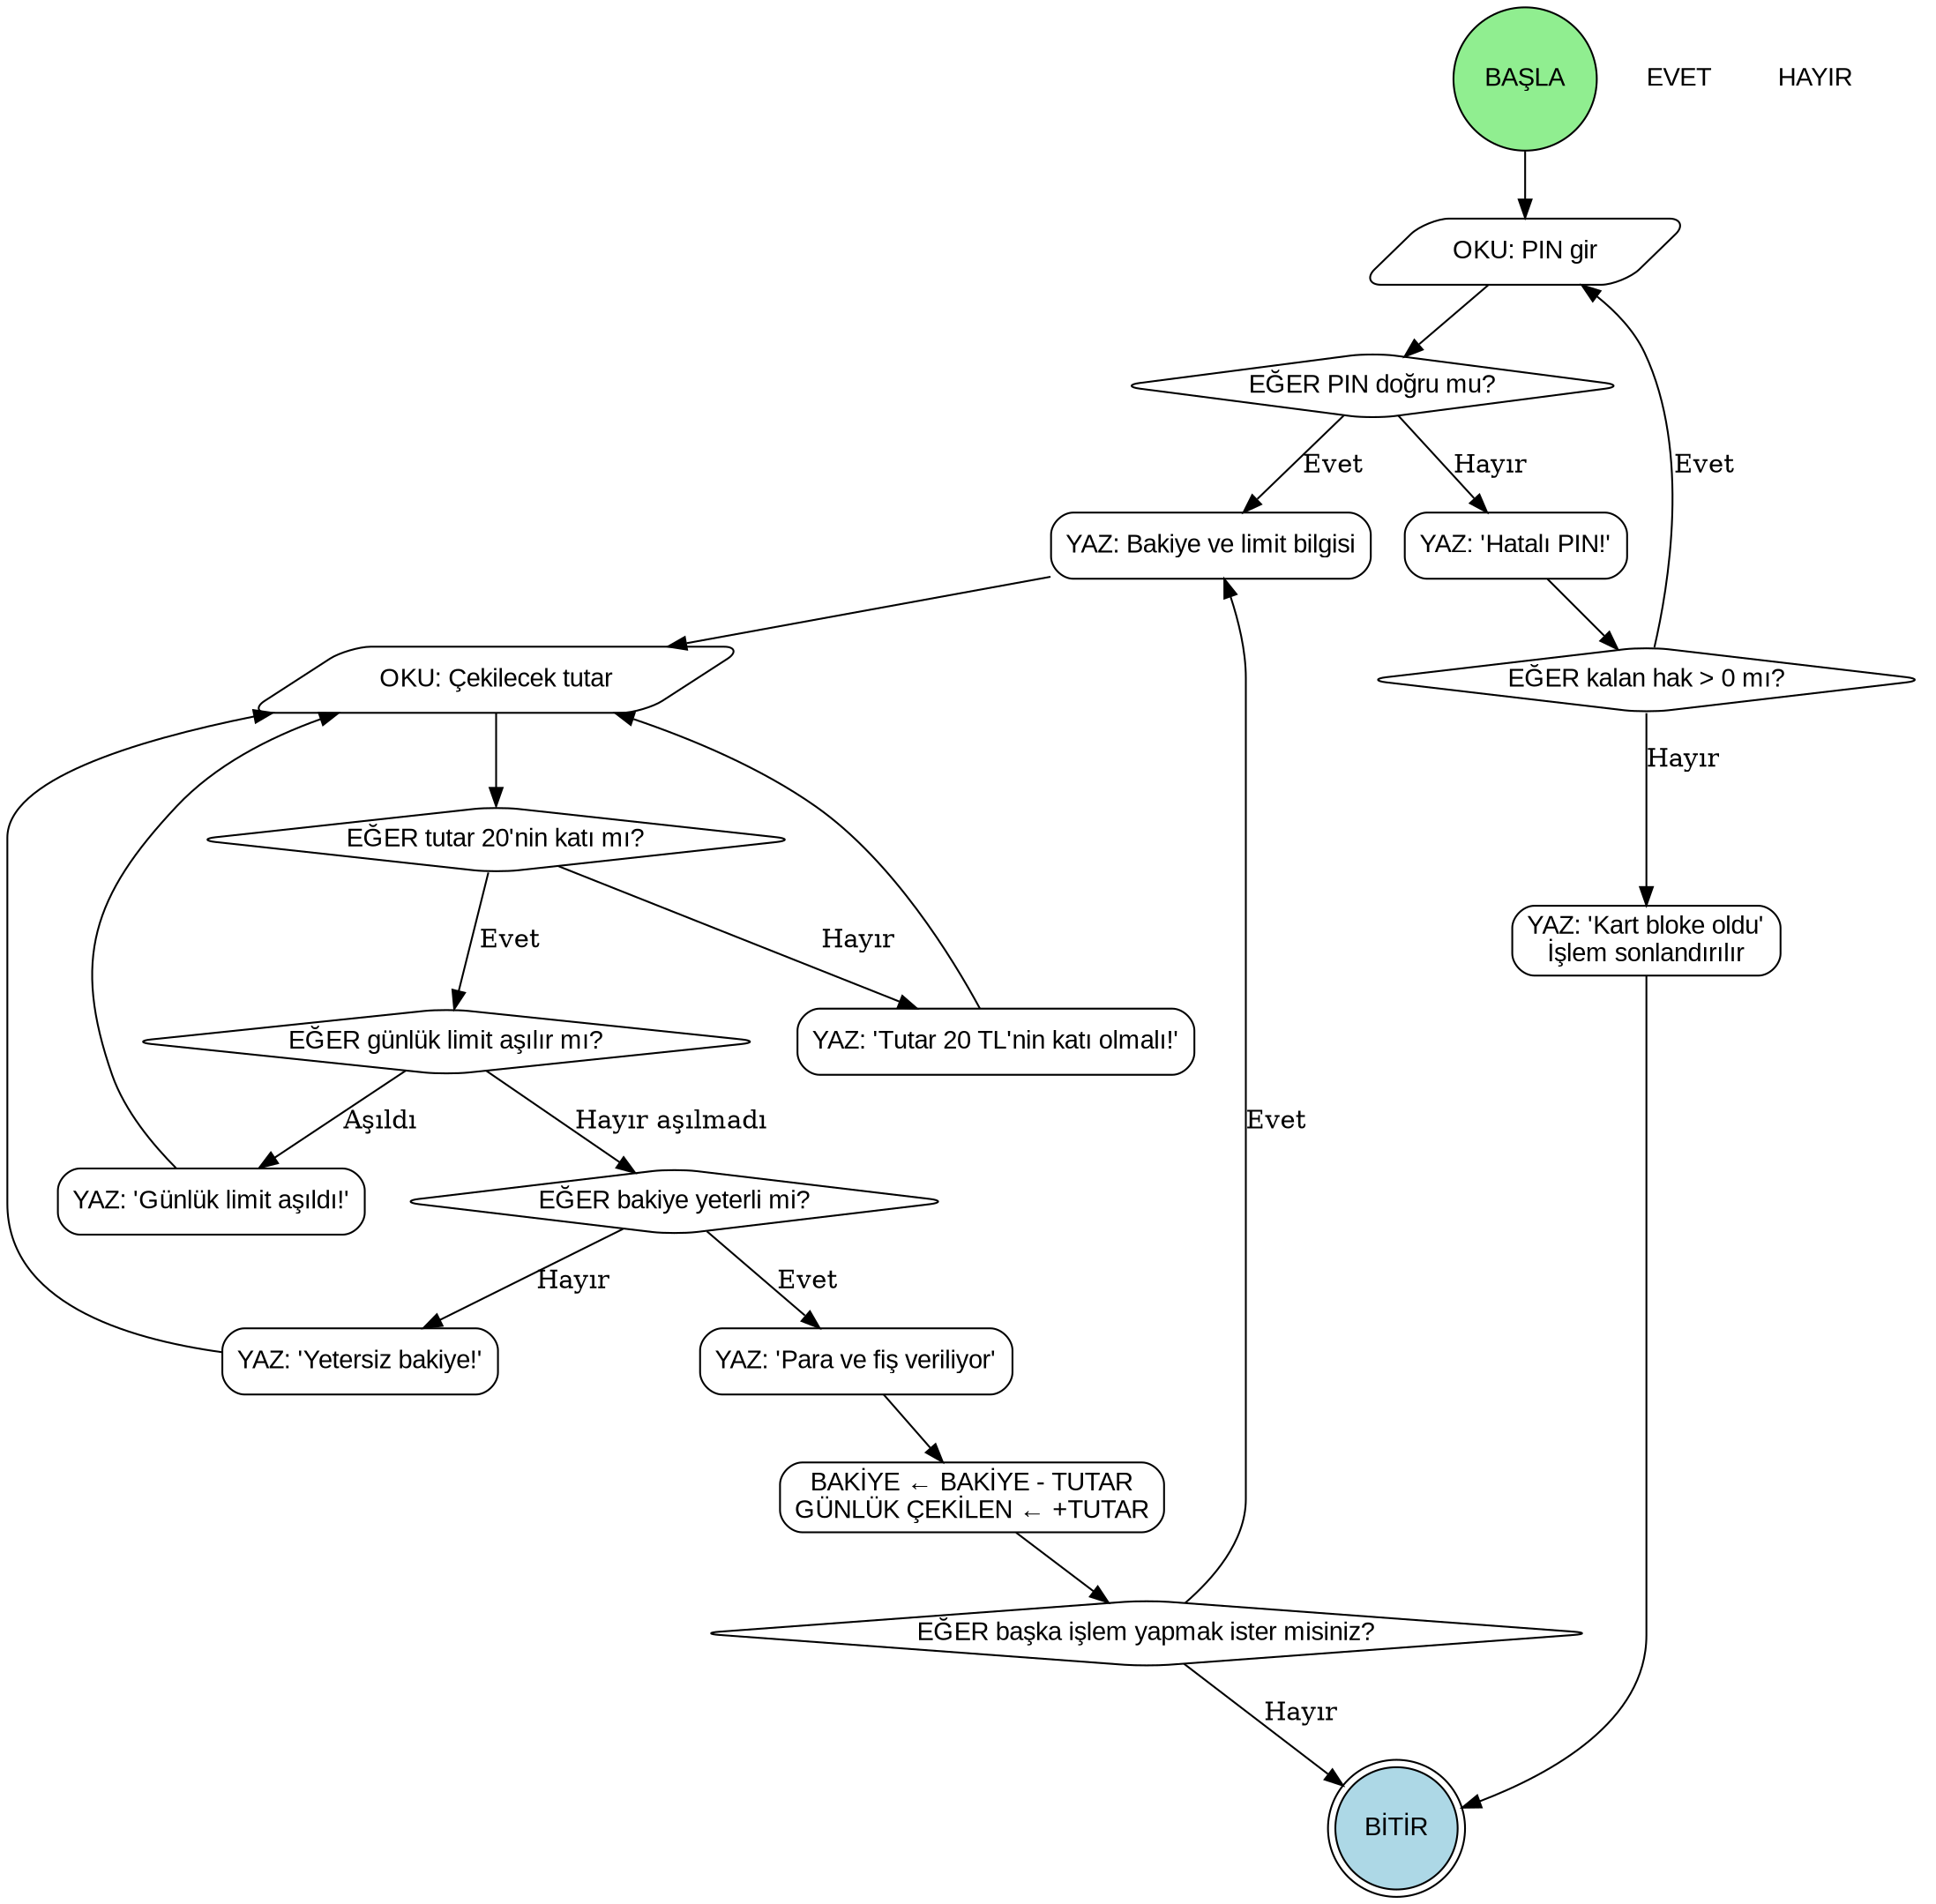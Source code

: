 digraph ATM_Para_Cekme {
    rankdir=TB;
    node [shape=rectangle, style=rounded, fontname="Arial"];

    // Başlangıç ve bitiş düğümleri
    START [label="BAŞLA", shape=circle, style=filled, fillcolor=lightgreen];
    END [label="BİTİR", shape=doublecircle, style=filled, fillcolor=lightblue];

    // PIN işlemleri
    PIN_GIRIS [label="OKU: PIN gir", shape=parallelogram];
    PIN_KONTROL [label="EĞER PIN doğru mu?", shape=diamond];
    HATALI_PIN [label="YAZ: 'Hatalı PIN!'", shape=rectangle];
    PIN_HAK_KONTROL [label="EĞER kalan hak > 0 mı?", shape=diamond];
    BLOKE [label="YAZ: 'Kart bloke oldu'\nİşlem sonlandırılır", shape=rectangle];

    // Bakiye ve tutar işlemleri
    BAKIYE_YAZ [label="YAZ: Bakiye ve limit bilgisi", shape=rectangle];
    TUTAR_GIR [label="OKU: Çekilecek tutar", shape=parallelogram];
    KONTROL_20 [label="EĞER tutar 20'nin katı mı?", shape=diamond];
    HATA_20 [label="YAZ: 'Tutar 20 TL'nin katı olmalı!'", shape=rectangle];

    LIMIT_KONTROL [label="EĞER günlük limit aşılır mı?", shape=diamond];
    HATA_LIMIT [label="YAZ: 'Günlük limit aşıldı!'", shape=rectangle];

    BAKIYE_KONTROL [label="EĞER bakiye yeterli mi?", shape=diamond];
    HATA_BAKIYE [label="YAZ: 'Yetersiz bakiye!'", shape=rectangle];

    PARA_VER [label="YAZ: 'Para ve fiş veriliyor'", shape=rectangle];
    BAKIYE_GUNCELLE [label="BAKİYE ← BAKİYE - TUTAR\nGÜNLÜK ÇEKİLEN ← +TUTAR", shape=rectangle];

    TEKRAR [label="EĞER başka işlem yapmak ister misiniz?", shape=diamond];
    EVET [label="EVET", shape=plaintext];
    HAYIR [label="HAYIR", shape=plaintext];

    // Bağlantılar
    START -> PIN_GIRIS;
    PIN_GIRIS -> PIN_KONTROL;

    PIN_KONTROL -> BAKIYE_YAZ [label="Evet"];
    PIN_KONTROL -> HATALI_PIN [label="Hayır"];

    HATALI_PIN -> PIN_HAK_KONTROL;
    PIN_HAK_KONTROL -> PIN_GIRIS [label="Evet"];
    PIN_HAK_KONTROL -> BLOKE [label="Hayır"];
    BLOKE -> END;

    // Ana işlem akışı
    BAKIYE_YAZ -> TUTAR_GIR;
    TUTAR_GIR -> KONTROL_20;

    KONTROL_20 -> LIMIT_KONTROL [label="Evet"];
    KONTROL_20 -> HATA_20 [label="Hayır"];
    HATA_20 -> TUTAR_GIR;

    LIMIT_KONTROL -> BAKIYE_KONTROL [label="Hayır aşılmadı"];
    LIMIT_KONTROL -> HATA_LIMIT [label="Aşıldı"];
    HATA_LIMIT -> TUTAR_GIR;

    BAKIYE_KONTROL -> PARA_VER [label="Evet"];
    BAKIYE_KONTROL -> HATA_BAKIYE [label="Hayır"];
    HATA_BAKIYE -> TUTAR_GIR;

    PARA_VER -> BAKIYE_GUNCELLE;
    BAKIYE_GUNCELLE -> TEKRAR;

    TEKRAR -> BAKIYE_YAZ [label="Evet"];
    TEKRAR -> END [label="Hayır"];
}
